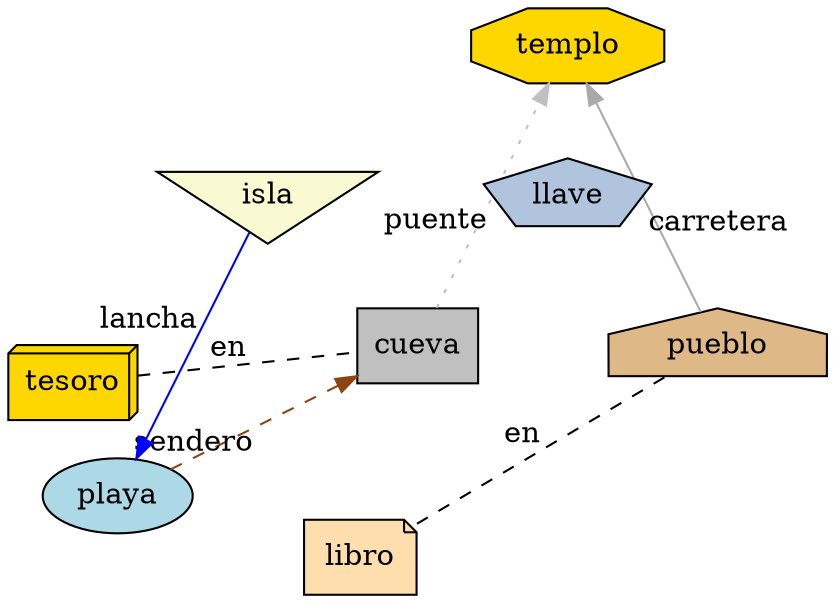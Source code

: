 digraph {
    node[style=filled];
    layout=neato;
    rankdir=LR;
    // Lugares
    playa        [shape=ellipse       fillcolor=lightblue            pos="0,0!"];
    cueva        [shape=box           fillcolor=gray                 pos="2,1!"];
    templo       [shape=octagon       fillcolor=gold                 pos="3,3!"];
    isla         [shape=invtriangle   fillcolor=lightgoldenrodyellow pos="1,2!"];
    pueblo       [shape=house         fillcolor=burlywood            pos="4,1!"];
    // Objetos Especiales
    tesoro       [shape=box3d         fillcolor=gold                ];
    llave        [shape=pentagon      fillcolor=lightsteelblue      pos="3,2!"];
    libro        [shape=note          fillcolor=navajowhite         ];

    playa -> cueva[style=dashed color=saddlebrown label="sendero"];
    pueblo -> templo[style=solid color=darkgray label="carretera"];
    cueva -> templo[style=dotted color=gray label="puente"];
    isla -> playa[style=solid color=blue label="lancha"];
    libro -> pueblo[style=dashed color=black label="en" dir=none]; // Objeto situado en algun lugar
    tesoro -> cueva[style=dashed color=black label="en" dir=none]; // Objeto situado en algun lugar
}